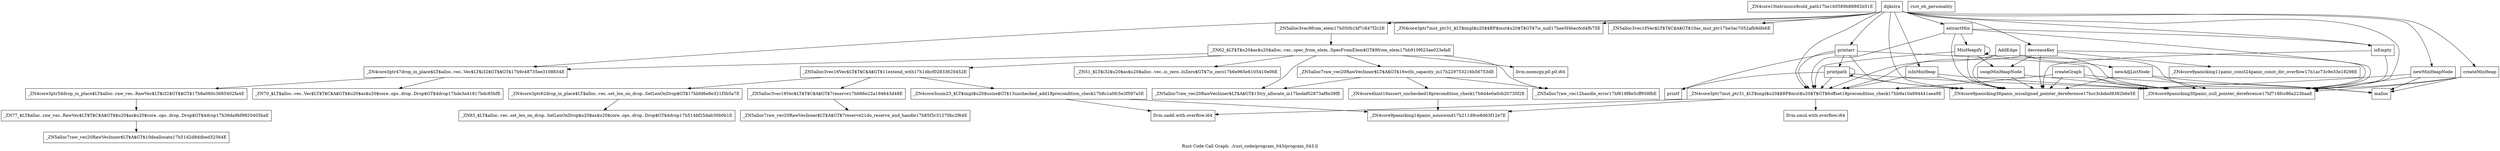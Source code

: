 digraph "Rust Code Call Graph: ./rust_code/program_043/program_043.ll" {
	label="Rust Code Call Graph: ./rust_code/program_043/program_043.ll";

	Node0x560a900137c0 [shape=record,label="{_ZN4core10intrinsics9cold_path17he1b0589b88892b51E}"];
	Node0x560a90000a70 [shape=record,label="{_ZN4core3num23_$LT$impl$u20$usize$GT$13unchecked_add18precondition_check17h8c1a0fc5e3f597a5E}"];
	Node0x560a90000a70 -> Node0x560a900023b0;
	Node0x560a90000a70 -> Node0x560a90014810;
	Node0x560a900048d0 [shape=record,label="{_ZN4core3ptr47drop_in_place$LT$alloc..vec..Vec$LT$i32$GT$$GT$17h9c48735ee3108834E}"];
	Node0x560a900048d0 -> Node0x560a900095f0;
	Node0x560a900048d0 -> Node0x560a9000b4a0;
	Node0x560a9000b4a0 [shape=record,label="{_ZN4core3ptr54drop_in_place$LT$alloc..raw_vec..RawVec$LT$i32$GT$$GT$17h8a060c3685402fa4E}"];
	Node0x560a9000b4a0 -> Node0x560a9000f8f0;
	Node0x560a90012bf0 [shape=record,label="{_ZN4core3ptr62drop_in_place$LT$alloc..vec..set_len_on_drop..SetLenOnDrop$GT$17hbfd6e8e321f3b5a7E}"];
	Node0x560a90012bf0 -> Node0x560a900155e0;
	Node0x560a90019980 [shape=record,label="{_ZN4core3ptr7mut_ptr31_$LT$impl$u20$$BP$mut$u20$T$GT$6offset18precondition_check17hb9a10a894441aea9E}"];
	Node0x560a90019980 -> Node0x560a9001b830;
	Node0x560a90019980 -> Node0x560a900023b0;
	Node0x560a90019980 -> Node0x560a90014810;
	Node0x560a9001df70 [shape=record,label="{_ZN4core3ptr7mut_ptr31_$LT$impl$u20$$BP$mut$u20$T$GT$7is_null17hee5f4becfcd4fb75E}"];
	Node0x560a9001f2e0 [shape=record,label="{_ZN4core4hint16assert_unchecked18precondition_check17h6d4e0a0cb20735f2E}"];
	Node0x560a9001f2e0 -> Node0x560a90014810;
	Node0x560a90020a90 [shape=record,label="{_ZN51_$LT$i32$u20$as$u20$alloc..vec..is_zero..IsZero$GT$7is_zero17h6e965e6105410e06E}"];
	Node0x560a900238f0 [shape=record,label="{_ZN5alloc3vec16Vec$LT$T$C$A$GT$10as_mut_ptr17he3ac7052afb9dfe6E}"];
	Node0x560a90024bd0 [shape=record,label="{_ZN5alloc3vec16Vec$LT$T$C$A$GT$11extend_with17h1dbcf02833620452E}"];
	Node0x560a90024bd0 -> Node0x560a90026020;
	Node0x560a90024bd0 -> Node0x560a90012bf0;
	Node0x560a90024bd0 -> Node0x560a90000a70;
	Node0x560a90026020 [shape=record,label="{_ZN5alloc3vec16Vec$LT$T$C$A$GT$7reserve17h666e22a194643d48E}"];
	Node0x560a90026020 -> Node0x560a900a1470;
	Node0x560a900a14f0 [shape=record,label="{_ZN5alloc3vec9from_elem17h050b1bf7c847f2c2E}"];
	Node0x560a900a14f0 -> Node0x560a900a1570;
	Node0x560a90028a60 [shape=record,label="{_ZN5alloc7raw_vec20RawVecInner$LT$A$GT$16with_capacity_in17h229753216b56753dE}"];
	Node0x560a90028a60 -> Node0x560a90029dd0;
	Node0x560a90028a60 -> Node0x560a9002c050;
	Node0x560a90028a60 -> Node0x560a9001f2e0;
	Node0x560a900a1570 [shape=record,label="{_ZN62_$LT$T$u20$as$u20$alloc..vec..spec_from_elem..SpecFromElem$GT$9from_elem17hb910f623ae023efaE}"];
	Node0x560a900a1570 -> Node0x560a90020a90;
	Node0x560a900a1570 -> Node0x560a90028a60;
	Node0x560a900a1570 -> Node0x560a90029dd0;
	Node0x560a900a1570 -> Node0x560a90024bd0;
	Node0x560a900a1570 -> Node0x560a9002d900;
	Node0x560a900a1570 -> Node0x560a900048d0;
	Node0x560a900a1570 -> Node0x560a9002c050;
	Node0x560a900095f0 [shape=record,label="{_ZN70_$LT$alloc..vec..Vec$LT$T$C$A$GT$$u20$as$u20$core..ops..drop..Drop$GT$4drop17hde3a41817bdc85bfE}"];
	Node0x560a9000f8f0 [shape=record,label="{_ZN77_$LT$alloc..raw_vec..RawVec$LT$T$C$A$GT$$u20$as$u20$core..ops..drop..Drop$GT$4drop17h36da9bf9820405baE}"];
	Node0x560a9000f8f0 -> Node0x560a9002e690;
	Node0x560a900155e0 [shape=record,label="{_ZN83_$LT$alloc..vec..set_len_on_drop..SetLenOnDrop$u20$as$u20$core..ops..drop..Drop$GT$4drop17h514bf25dab30b0b1E}"];
	Node0x560a90031410 [shape=record,label="{newAdjListNode}"];
	Node0x560a90031410 -> Node0x560a90033350;
	Node0x560a90031410 -> Node0x560a90036040;
	Node0x560a90031410 -> Node0x560a90036fb0;
	Node0x560a900389b0 [shape=record,label="{createGraph}"];
	Node0x560a900389b0 -> Node0x560a90033350;
	Node0x560a900389b0 -> Node0x560a90036040;
	Node0x560a900389b0 -> Node0x560a90036fb0;
	Node0x560a900389b0 -> Node0x560a90019980;
	Node0x560a90039ac0 [shape=record,label="{AddEdge}"];
	Node0x560a90039ac0 -> Node0x560a90031410;
	Node0x560a90039ac0 -> Node0x560a90036040;
	Node0x560a90039ac0 -> Node0x560a90019980;
	Node0x560a90039ac0 -> Node0x560a90036fb0;
	Node0x560a9003cb70 [shape=record,label="{newMinHeapNode}"];
	Node0x560a9003cb70 -> Node0x560a90033350;
	Node0x560a9003cb70 -> Node0x560a90036040;
	Node0x560a9003cb70 -> Node0x560a90036fb0;
	Node0x560a9003eac0 [shape=record,label="{createMinHeap}"];
	Node0x560a9003eac0 -> Node0x560a90033350;
	Node0x560a9003eac0 -> Node0x560a90036fb0;
	Node0x560a9003eac0 -> Node0x560a90036040;
	Node0x560a90041d50 [shape=record,label="{swapMinHeapNode}"];
	Node0x560a90041d50 -> Node0x560a90036040;
	Node0x560a90041d50 -> Node0x560a90036fb0;
	Node0x560a900437b0 [shape=record,label="{MinHeapify}"];
	Node0x560a900437b0 -> Node0x560a90036040;
	Node0x560a900437b0 -> Node0x560a90036fb0;
	Node0x560a900437b0 -> Node0x560a900437b0;
	Node0x560a900437b0 -> Node0x560a90019980;
	Node0x560a900437b0 -> Node0x560a90041d50;
	Node0x560a9004bd30 [shape=record,label="{printpath}"];
	Node0x560a9004bd30 -> Node0x560a90019980;
	Node0x560a9004bd30 -> Node0x560a90036040;
	Node0x560a9004bd30 -> Node0x560a90036fb0;
	Node0x560a9004bd30 -> Node0x560a9004f120;
	Node0x560a9004bd30 -> Node0x560a9004bd30;
	Node0x560a90050910 [shape=record,label="{printarr}"];
	Node0x560a90050910 -> Node0x560a9004f120;
	Node0x560a90050910 -> Node0x560a90019980;
	Node0x560a90050910 -> Node0x560a90036040;
	Node0x560a90050910 -> Node0x560a90036fb0;
	Node0x560a90050910 -> Node0x560a9004bd30;
	Node0x560a90045280 [shape=record,label="{isEmpty}"];
	Node0x560a90045280 -> Node0x560a90036040;
	Node0x560a90045280 -> Node0x560a90036fb0;
	Node0x560a90046e30 [shape=record,label="{decreaseKey}"];
	Node0x560a90046e30 -> Node0x560a90036040;
	Node0x560a90046e30 -> Node0x560a90019980;
	Node0x560a90046e30 -> Node0x560a90036fb0;
	Node0x560a90046e30 -> Node0x560a900482b0;
	Node0x560a90046e30 -> Node0x560a90041d50;
	Node0x560a90049880 [shape=record,label="{extractMin}"];
	Node0x560a90049880 -> Node0x560a90045280;
	Node0x560a90049880 -> Node0x560a90036040;
	Node0x560a90049880 -> Node0x560a90019980;
	Node0x560a90049880 -> Node0x560a90036fb0;
	Node0x560a90049880 -> Node0x560a900437b0;
	Node0x560a9004b010 [shape=record,label="{isInMinHeap}"];
	Node0x560a9004b010 -> Node0x560a90036040;
	Node0x560a9004b010 -> Node0x560a90019980;
	Node0x560a9004b010 -> Node0x560a90036fb0;
	Node0x560a900524a0 [shape=record,label="{dijkstra}"];
	Node0x560a900524a0 -> Node0x560a90036040;
	Node0x560a900524a0 -> Node0x560a9003eac0;
	Node0x560a900524a0 -> Node0x560a900a14f0;
	Node0x560a900524a0 -> Node0x560a90036fb0;
	Node0x560a900524a0 -> Node0x560a90019980;
	Node0x560a900524a0 -> Node0x560a9003cb70;
	Node0x560a900524a0 -> Node0x560a900238f0;
	Node0x560a900524a0 -> Node0x560a90046e30;
	Node0x560a900524a0 -> Node0x560a9004b010;
	Node0x560a900524a0 -> Node0x560a9001df70;
	Node0x560a900524a0 -> Node0x560a900048d0;
	Node0x560a900524a0 -> Node0x560a90050910;
	Node0x560a900524a0 -> Node0x560a90049880;
	Node0x560a900524a0 -> Node0x560a90045280;
	Node0x560a900023b0 [shape=record,label="{llvm.uadd.with.overflow.i64}"];
	Node0x560a90014810 [shape=record,label="{_ZN4core9panicking14panic_nounwind17h211d9ce8d63f12e7E}"];
	Node0x560a9001b830 [shape=record,label="{llvm.smul.with.overflow.i64}"];
	Node0x560a90054ab0 [shape=record,label="{rust_eh_personality}"];
	Node0x560a900a1470 [shape=record,label="{_ZN5alloc7raw_vec20RawVecInner$LT$A$GT$7reserve21do_reserve_and_handle17h85f3c31270bc2f64E}"];
	Node0x560a90029dd0 [shape=record,label="{_ZN5alloc7raw_vec20RawVecInner$LT$A$GT$15try_allocate_in17hedaf02873af8e39fE}"];
	Node0x560a9002c050 [shape=record,label="{_ZN5alloc7raw_vec12handle_error17hf618f8e5cff958fbE}"];
	Node0x560a9002d900 [shape=record,label="{llvm.memcpy.p0.p0.i64}"];
	Node0x560a9002e690 [shape=record,label="{_ZN5alloc7raw_vec20RawVecInner$LT$A$GT$10deallocate17h51d2d8ddbed32564E}"];
	Node0x560a90033350 [shape=record,label="{malloc}"];
	Node0x560a90036040 [shape=record,label="{_ZN4core9panicking36panic_misaligned_pointer_dereference17hcc3cbded9382b6e5E}"];
	Node0x560a90036fb0 [shape=record,label="{_ZN4core9panicking30panic_null_pointer_dereference17hf718fcc86a223baaE}"];
	Node0x560a900482b0 [shape=record,label="{_ZN4core9panicking11panic_const24panic_const_div_overflow17h1ac73c9e33e18298E}"];
	Node0x560a9004f120 [shape=record,label="{printf}"];
}
